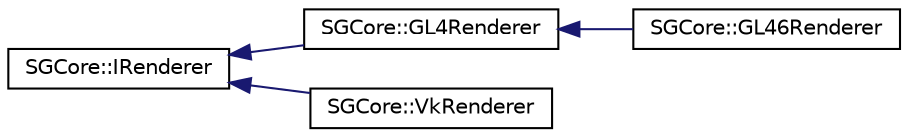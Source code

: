 digraph "Graphical Class Hierarchy"
{
 // LATEX_PDF_SIZE
  edge [fontname="Helvetica",fontsize="10",labelfontname="Helvetica",labelfontsize="10"];
  node [fontname="Helvetica",fontsize="10",shape=record];
  rankdir="LR";
  Node0 [label="SGCore::IRenderer",height=0.2,width=0.4,color="black", fillcolor="white", style="filled",URL="$classSGCore_1_1IRenderer.html",tooltip=" "];
  Node0 -> Node1 [dir="back",color="midnightblue",fontsize="10",style="solid",fontname="Helvetica"];
  Node1 [label="SGCore::GL4Renderer",height=0.2,width=0.4,color="black", fillcolor="white", style="filled",URL="$classSGCore_1_1GL4Renderer.html",tooltip=" "];
  Node1 -> Node2 [dir="back",color="midnightblue",fontsize="10",style="solid",fontname="Helvetica"];
  Node2 [label="SGCore::GL46Renderer",height=0.2,width=0.4,color="black", fillcolor="white", style="filled",URL="$classSGCore_1_1GL46Renderer.html",tooltip=" "];
  Node0 -> Node3 [dir="back",color="midnightblue",fontsize="10",style="solid",fontname="Helvetica"];
  Node3 [label="SGCore::VkRenderer",height=0.2,width=0.4,color="black", fillcolor="white", style="filled",URL="$classSGCore_1_1VkRenderer.html",tooltip=" "];
}
